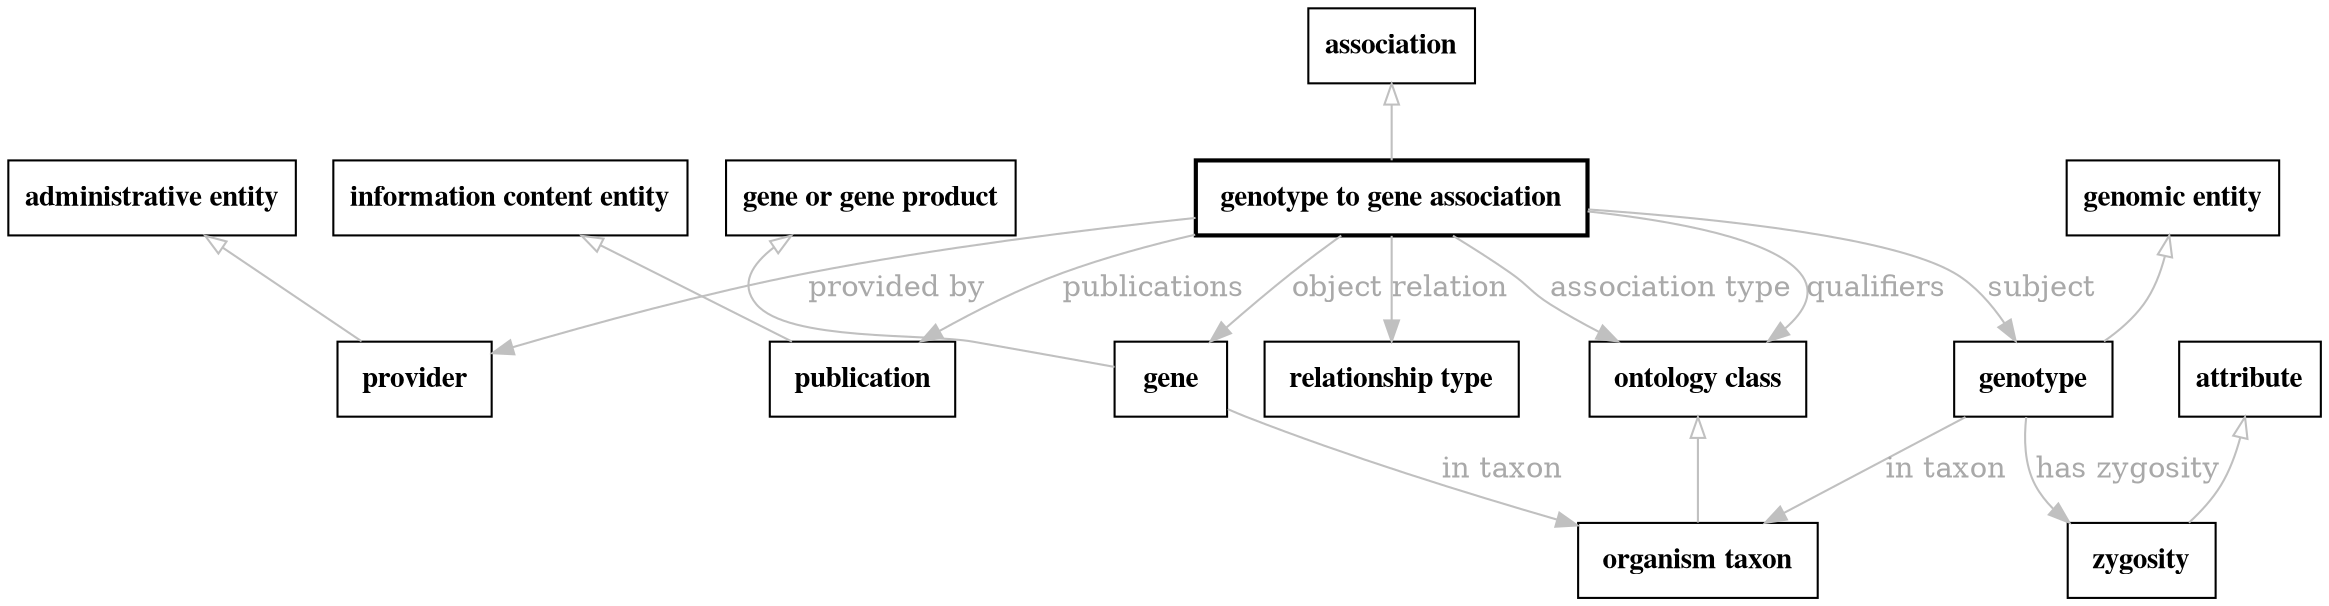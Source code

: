 // biolink model
digraph {
	graph [fontsize=32 penwidth=5]
	node [color=black fontname="times bold" shape=rectangle]
	edge [color=gray fontcolor=darkgray]
	"genotype to gene association" [label=" genotype to gene association " style=bold]
	association -> "genotype to gene association" [label="" arrowtail=onormal dir=back]
	"genotype to gene association" -> provider [label="provided by"]
	provider [label=" provider " style=solid]
	"administrative entity" -> provider [label="" arrowtail=onormal dir=back]
	"genotype to gene association" -> publication [label=publications]
	publication [label=" publication " style=solid]
	"information content entity" -> publication [label="" arrowtail=onormal dir=back]
	"genotype to gene association" -> "ontology class" [label=qualifiers]
	"ontology class" [label=" ontology class " style=solid]
	"genotype to gene association" -> gene [label=object]
	gene [label=" gene " style=solid]
	"gene or gene product" -> gene [label="" arrowtail=onormal dir=back]
	gene -> "organism taxon" [label="in taxon"]
	"organism taxon" [label=" organism taxon " style=solid]
	"ontology class" -> "organism taxon" [label="" arrowtail=onormal dir=back]
	"genotype to gene association" -> "relationship type" [label=relation]
	"relationship type" [label=" relationship type " style=solid]
	"genotype to gene association" -> genotype [label=subject]
	genotype [label=" genotype " style=solid]
	"genomic entity" -> genotype [label="" arrowtail=onormal dir=back]
	genotype -> "organism taxon" [label="in taxon"]
	genotype -> zygosity [label="has zygosity"]
	zygosity [label=" zygosity " style=solid]
	attribute -> zygosity [label="" arrowtail=onormal dir=back]
	"genotype to gene association" -> "ontology class" [label="association type"]
}
